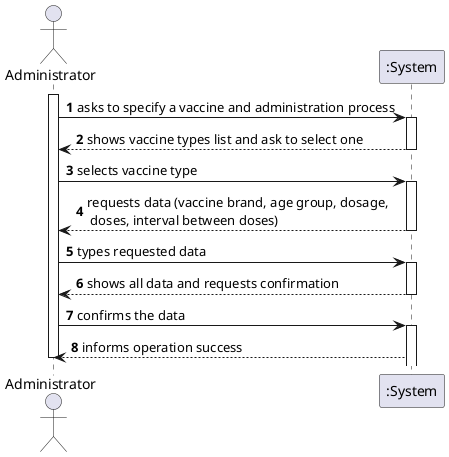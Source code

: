 @startuml
autonumber
actor "Administrator" as adm

activate adm


adm -> ":System" : asks to specify a vaccine and administration process
activate ":System"
":System" --> adm : shows vaccine types list and ask to select one
deactivate ":System"

adm -> ":System" : selects vaccine type
activate ":System"
":System" --> adm : requests data (vaccine brand, age group, dosage, \n doses, interval between doses)
deactivate ":System"

adm -> ":System" : types requested data
activate ":System"
":System" --> adm : shows all data and requests confirmation
deactivate ":System"

adm -> ":System" : confirms the data
activate ":System"
":System" --> adm : informs operation success


deactivate adm
@enduml